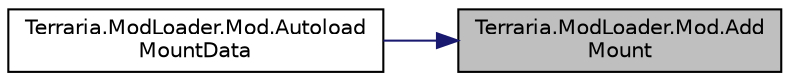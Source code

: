 digraph "Terraria.ModLoader.Mod.AddMount"
{
 // LATEX_PDF_SIZE
  edge [fontname="Helvetica",fontsize="10",labelfontname="Helvetica",labelfontsize="10"];
  node [fontname="Helvetica",fontsize="10",shape=record];
  rankdir="RL";
  Node1 [label="Terraria.ModLoader.Mod.Add\lMount",height=0.2,width=0.4,color="black", fillcolor="grey75", style="filled", fontcolor="black",tooltip="Adds the given mount to the game with the given name and texture. The extraTextures dictionary should..."];
  Node1 -> Node2 [dir="back",color="midnightblue",fontsize="10",style="solid",fontname="Helvetica"];
  Node2 [label="Terraria.ModLoader.Mod.Autoload\lMountData",height=0.2,width=0.4,color="black", fillcolor="white", style="filled",URL="$class_terraria_1_1_mod_loader_1_1_mod.html#ae0d192b40a5334b56f19a64161ac3511",tooltip=" "];
}
